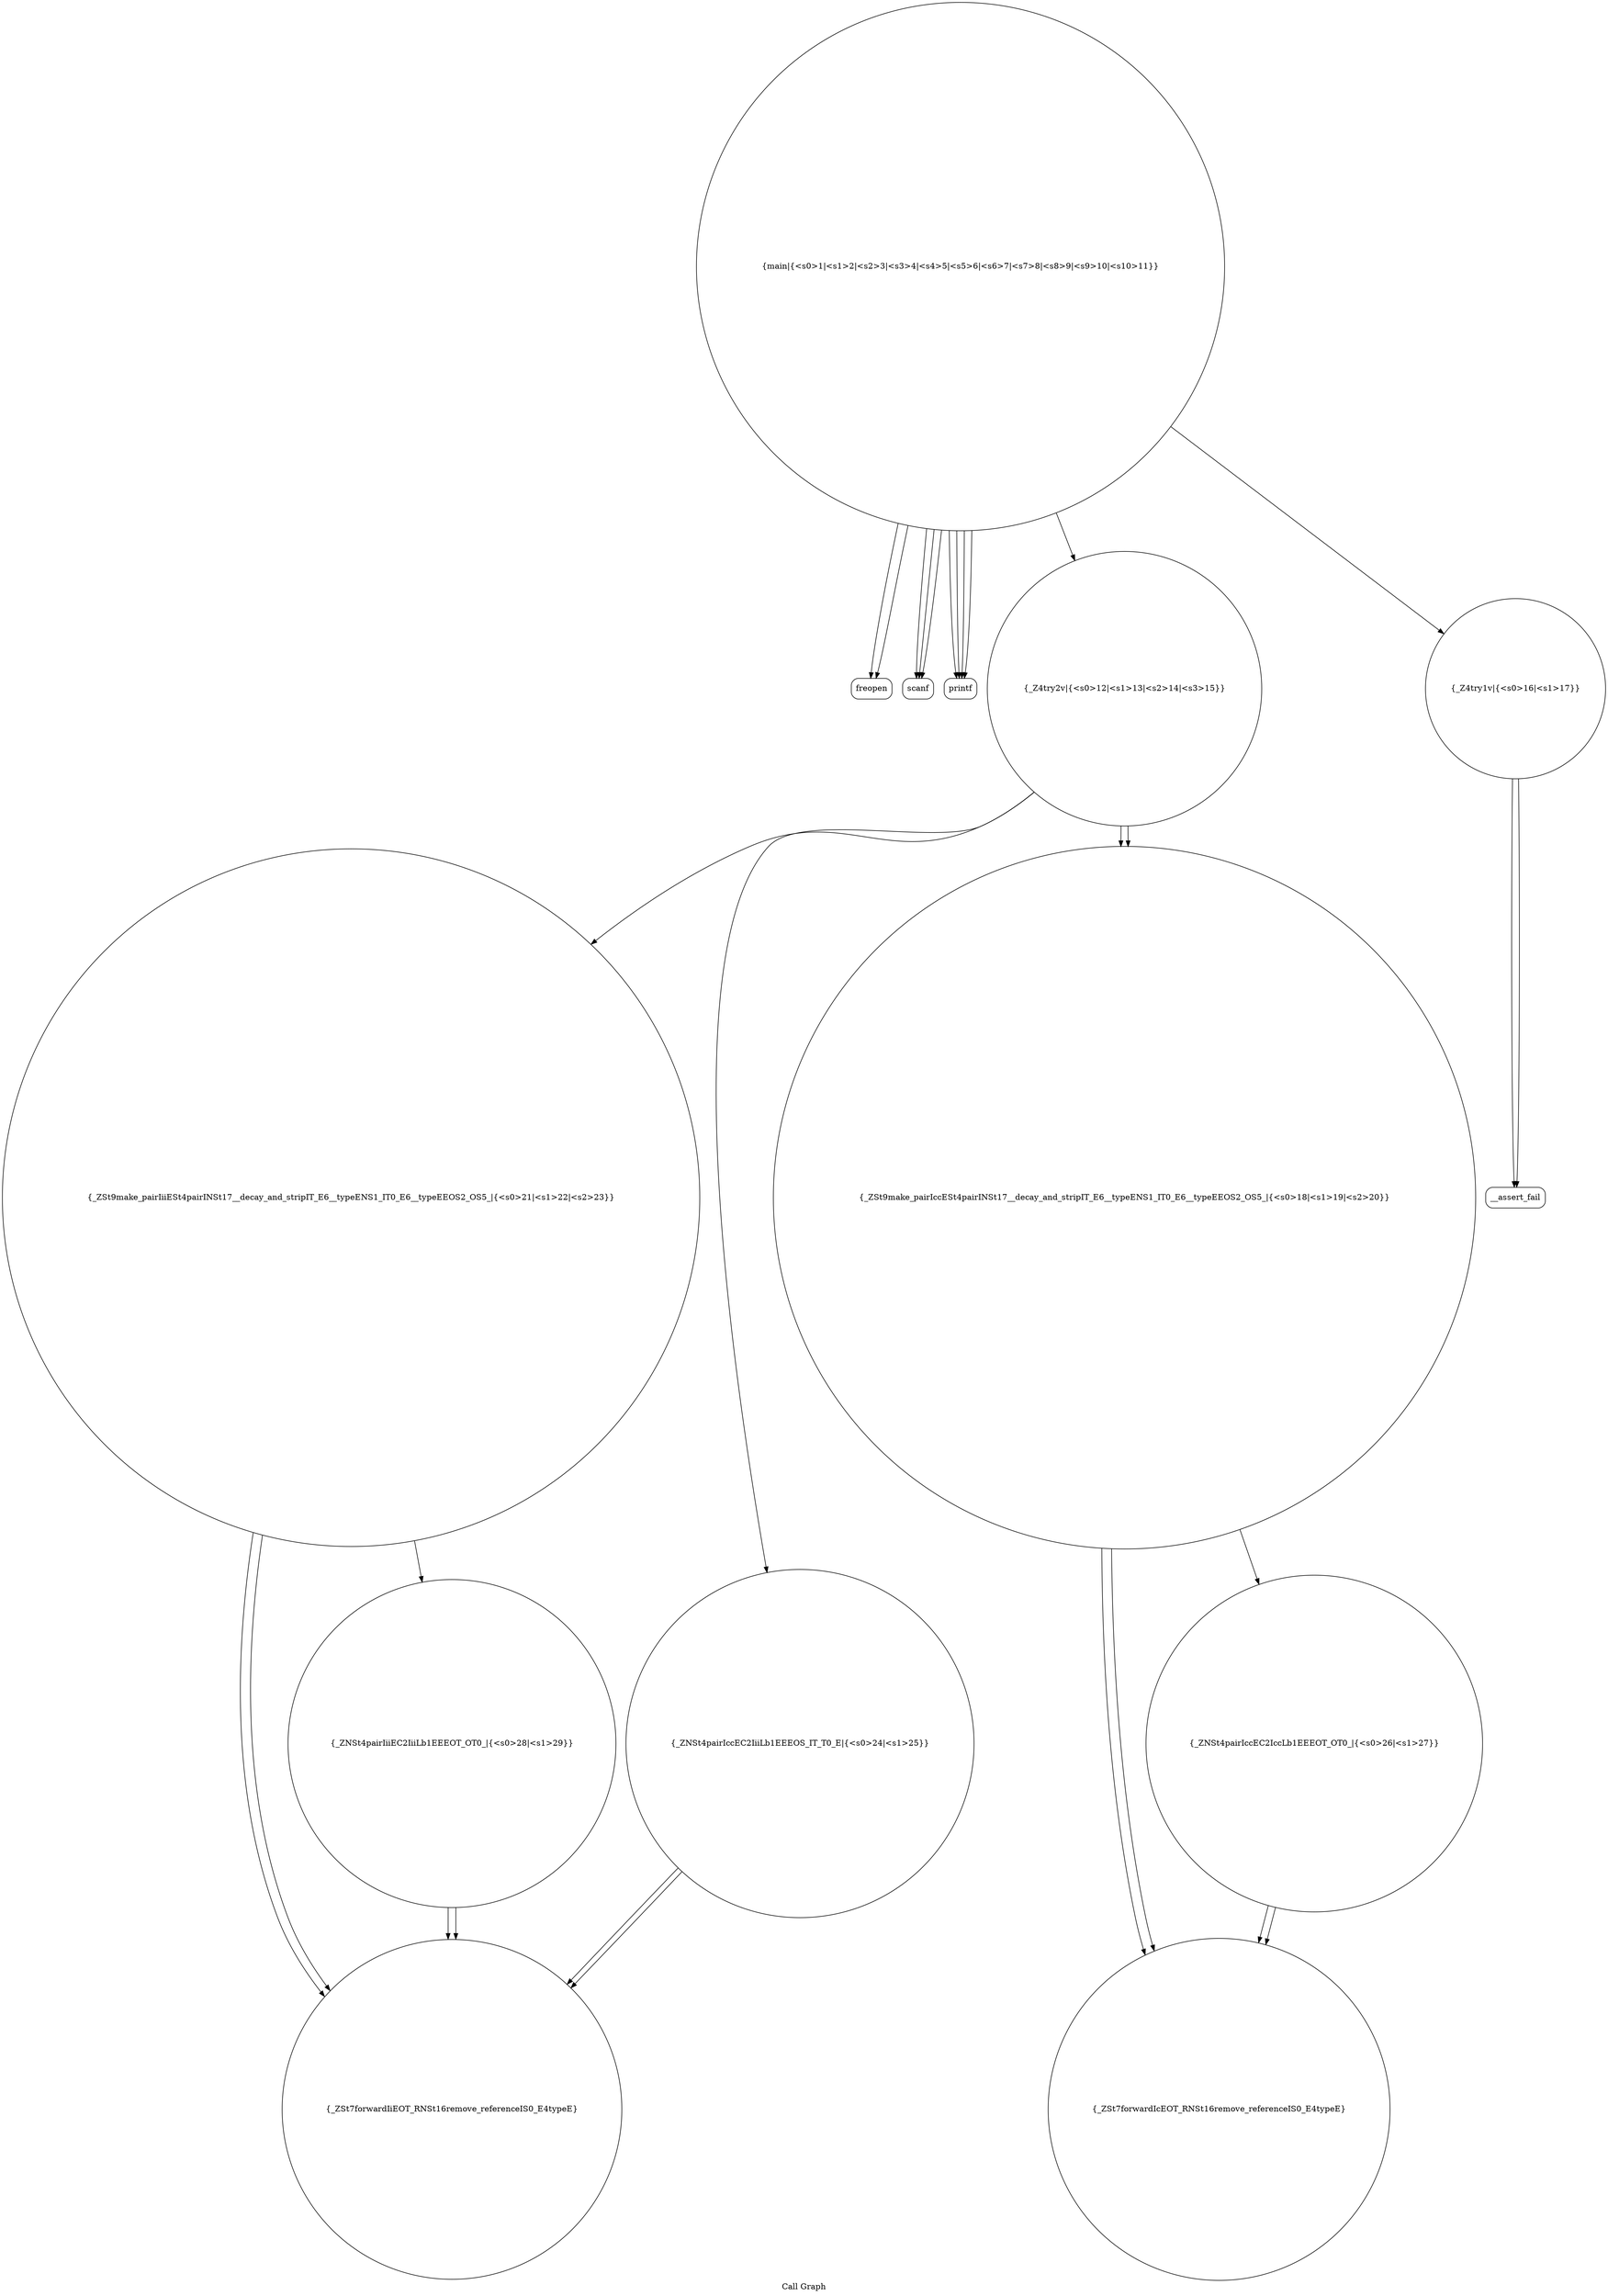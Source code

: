 digraph "Call Graph" {
	label="Call Graph";

	Node0x559662f8a950 [shape=record,shape=circle,label="{main|{<s0>1|<s1>2|<s2>3|<s3>4|<s4>5|<s5>6|<s6>7|<s7>8|<s8>9|<s9>10|<s10>11}}"];
	Node0x559662f8a950:s0 -> Node0x559662f8ade0[color=black];
	Node0x559662f8a950:s1 -> Node0x559662f8ade0[color=black];
	Node0x559662f8a950:s2 -> Node0x559662f8ae60[color=black];
	Node0x559662f8a950:s3 -> Node0x559662f8aee0[color=black];
	Node0x559662f8a950:s4 -> Node0x559662f8ae60[color=black];
	Node0x559662f8a950:s5 -> Node0x559662f8ae60[color=black];
	Node0x559662f8a950:s6 -> Node0x559662f8af60[color=black];
	Node0x559662f8a950:s7 -> Node0x559662f8aee0[color=black];
	Node0x559662f8a950:s8 -> Node0x559662f8afe0[color=black];
	Node0x559662f8a950:s9 -> Node0x559662f8aee0[color=black];
	Node0x559662f8a950:s10 -> Node0x559662f8aee0[color=black];
	Node0x559662f8b0e0 [shape=record,shape=circle,label="{_ZSt9make_pairIiiESt4pairINSt17__decay_and_stripIT_E6__typeENS1_IT0_E6__typeEEOS2_OS5_|{<s0>21|<s1>22|<s2>23}}"];
	Node0x559662f8b0e0:s0 -> Node0x559662f8b2e0[color=black];
	Node0x559662f8b0e0:s1 -> Node0x559662f8b2e0[color=black];
	Node0x559662f8b0e0:s2 -> Node0x559662f8b360[color=black];
	Node0x559662f8ae60 [shape=record,shape=Mrecord,label="{scanf}"];
	Node0x559662f8b1e0 [shape=record,shape=circle,label="{_ZSt7forwardIcEOT_RNSt16remove_referenceIS0_E4typeE}"];
	Node0x559662f8af60 [shape=record,shape=circle,label="{_Z4try2v|{<s0>12|<s1>13|<s2>14|<s3>15}}"];
	Node0x559662f8af60:s0 -> Node0x559662f8b060[color=black];
	Node0x559662f8af60:s1 -> Node0x559662f8b060[color=black];
	Node0x559662f8af60:s2 -> Node0x559662f8b0e0[color=black];
	Node0x559662f8af60:s3 -> Node0x559662f8b160[color=black];
	Node0x559662f8b2e0 [shape=record,shape=circle,label="{_ZSt7forwardIiEOT_RNSt16remove_referenceIS0_E4typeE}"];
	Node0x559662f8b060 [shape=record,shape=circle,label="{_ZSt9make_pairIccESt4pairINSt17__decay_and_stripIT_E6__typeENS1_IT0_E6__typeEEOS2_OS5_|{<s0>18|<s1>19|<s2>20}}"];
	Node0x559662f8b060:s0 -> Node0x559662f8b1e0[color=black];
	Node0x559662f8b060:s1 -> Node0x559662f8b1e0[color=black];
	Node0x559662f8b060:s2 -> Node0x559662f8b260[color=black];
	Node0x559662f8b3e0 [shape=record,shape=Mrecord,label="{__assert_fail}"];
	Node0x559662f8ade0 [shape=record,shape=Mrecord,label="{freopen}"];
	Node0x559662f8b160 [shape=record,shape=circle,label="{_ZNSt4pairIccEC2IiiLb1EEEOS_IT_T0_E|{<s0>24|<s1>25}}"];
	Node0x559662f8b160:s0 -> Node0x559662f8b2e0[color=black];
	Node0x559662f8b160:s1 -> Node0x559662f8b2e0[color=black];
	Node0x559662f8aee0 [shape=record,shape=Mrecord,label="{printf}"];
	Node0x559662f8b260 [shape=record,shape=circle,label="{_ZNSt4pairIccEC2IccLb1EEEOT_OT0_|{<s0>26|<s1>27}}"];
	Node0x559662f8b260:s0 -> Node0x559662f8b1e0[color=black];
	Node0x559662f8b260:s1 -> Node0x559662f8b1e0[color=black];
	Node0x559662f8afe0 [shape=record,shape=circle,label="{_Z4try1v|{<s0>16|<s1>17}}"];
	Node0x559662f8afe0:s0 -> Node0x559662f8b3e0[color=black];
	Node0x559662f8afe0:s1 -> Node0x559662f8b3e0[color=black];
	Node0x559662f8b360 [shape=record,shape=circle,label="{_ZNSt4pairIiiEC2IiiLb1EEEOT_OT0_|{<s0>28|<s1>29}}"];
	Node0x559662f8b360:s0 -> Node0x559662f8b2e0[color=black];
	Node0x559662f8b360:s1 -> Node0x559662f8b2e0[color=black];
}
